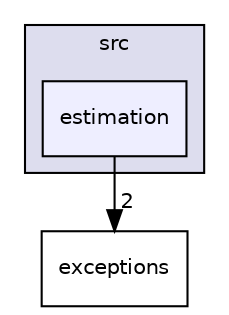 digraph "src/estimation" {
  compound=true
  node [ fontsize="10", fontname="Helvetica"];
  edge [ labelfontsize="10", labelfontname="Helvetica"];
  subgraph clusterdir_68267d1309a1af8e8297ef4c3efbcdba {
    graph [ bgcolor="#ddddee", pencolor="black", label="src" fontname="Helvetica", fontsize="10", URL="dir_68267d1309a1af8e8297ef4c3efbcdba.html"]
  dir_710615f1fcb70e449001c5bcbae9c23a [shape=box, label="estimation", style="filled", fillcolor="#eeeeff", pencolor="black", URL="dir_710615f1fcb70e449001c5bcbae9c23a.html"];
  }
  dir_6e33d6500a76933db4361f663e54ab12 [shape=box label="exceptions" URL="dir_6e33d6500a76933db4361f663e54ab12.html"];
  dir_710615f1fcb70e449001c5bcbae9c23a->dir_6e33d6500a76933db4361f663e54ab12 [headlabel="2", labeldistance=1.5 headhref="dir_000001_000002.html"];
}
